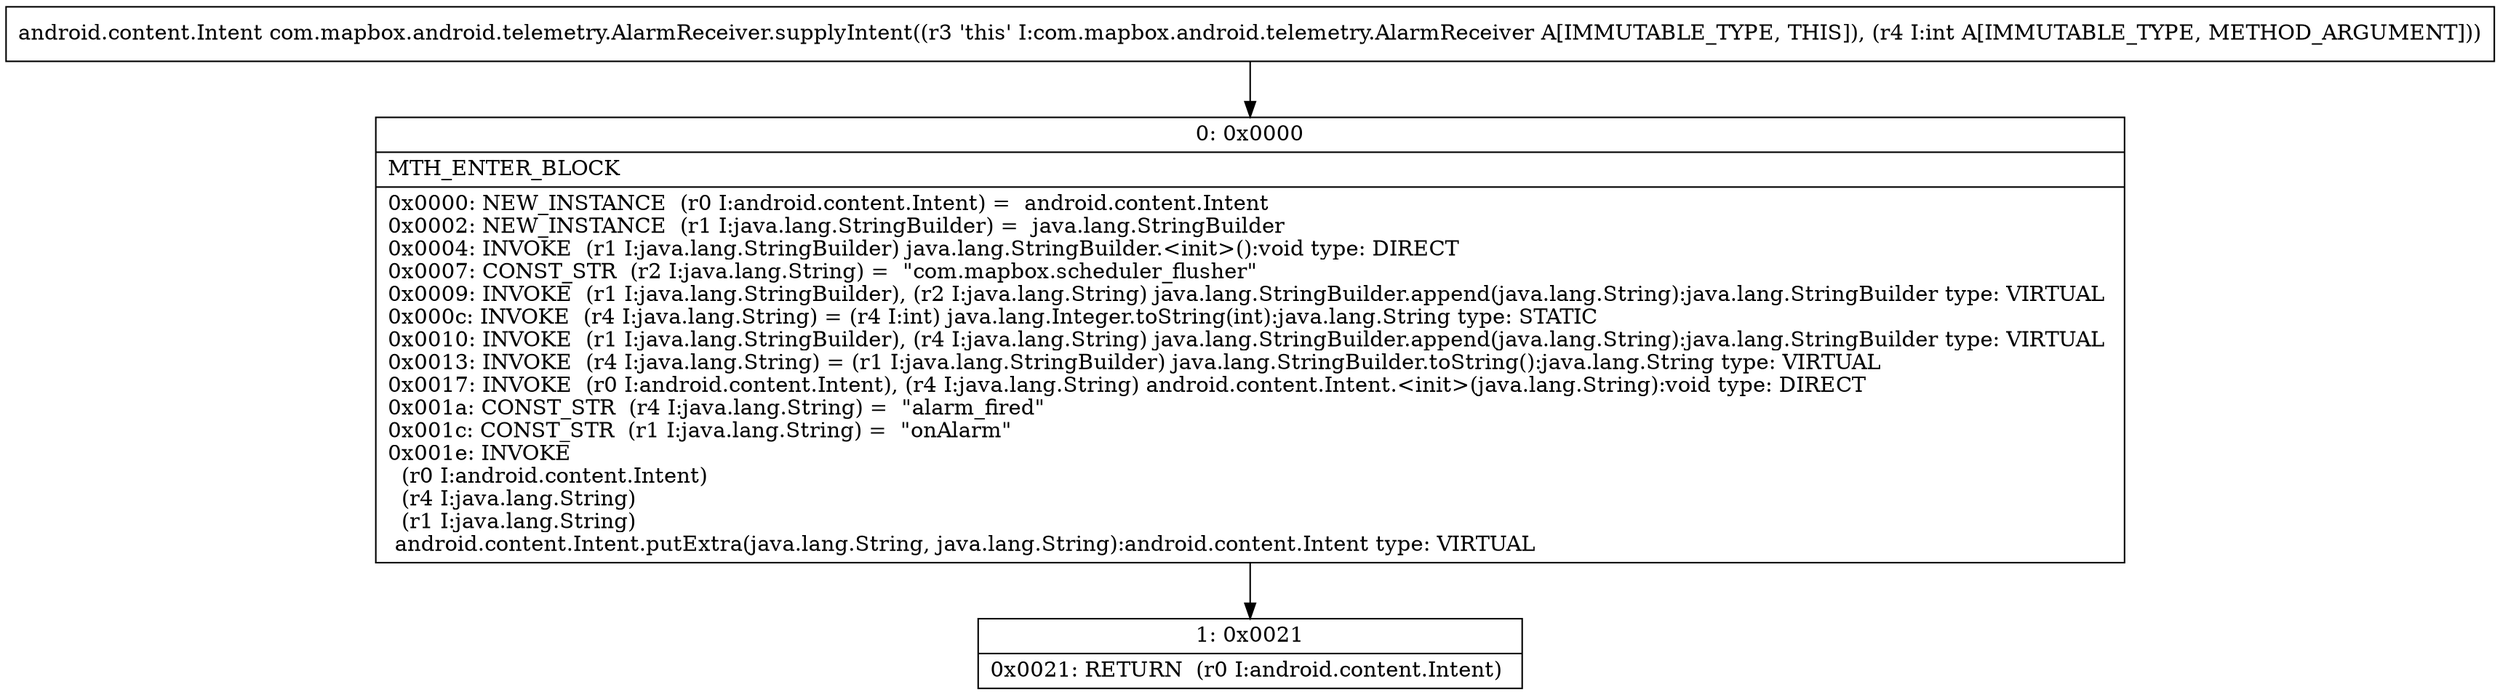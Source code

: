 digraph "CFG forcom.mapbox.android.telemetry.AlarmReceiver.supplyIntent(I)Landroid\/content\/Intent;" {
Node_0 [shape=record,label="{0\:\ 0x0000|MTH_ENTER_BLOCK\l|0x0000: NEW_INSTANCE  (r0 I:android.content.Intent) =  android.content.Intent \l0x0002: NEW_INSTANCE  (r1 I:java.lang.StringBuilder) =  java.lang.StringBuilder \l0x0004: INVOKE  (r1 I:java.lang.StringBuilder) java.lang.StringBuilder.\<init\>():void type: DIRECT \l0x0007: CONST_STR  (r2 I:java.lang.String) =  \"com.mapbox.scheduler_flusher\" \l0x0009: INVOKE  (r1 I:java.lang.StringBuilder), (r2 I:java.lang.String) java.lang.StringBuilder.append(java.lang.String):java.lang.StringBuilder type: VIRTUAL \l0x000c: INVOKE  (r4 I:java.lang.String) = (r4 I:int) java.lang.Integer.toString(int):java.lang.String type: STATIC \l0x0010: INVOKE  (r1 I:java.lang.StringBuilder), (r4 I:java.lang.String) java.lang.StringBuilder.append(java.lang.String):java.lang.StringBuilder type: VIRTUAL \l0x0013: INVOKE  (r4 I:java.lang.String) = (r1 I:java.lang.StringBuilder) java.lang.StringBuilder.toString():java.lang.String type: VIRTUAL \l0x0017: INVOKE  (r0 I:android.content.Intent), (r4 I:java.lang.String) android.content.Intent.\<init\>(java.lang.String):void type: DIRECT \l0x001a: CONST_STR  (r4 I:java.lang.String) =  \"alarm_fired\" \l0x001c: CONST_STR  (r1 I:java.lang.String) =  \"onAlarm\" \l0x001e: INVOKE  \l  (r0 I:android.content.Intent)\l  (r4 I:java.lang.String)\l  (r1 I:java.lang.String)\l android.content.Intent.putExtra(java.lang.String, java.lang.String):android.content.Intent type: VIRTUAL \l}"];
Node_1 [shape=record,label="{1\:\ 0x0021|0x0021: RETURN  (r0 I:android.content.Intent) \l}"];
MethodNode[shape=record,label="{android.content.Intent com.mapbox.android.telemetry.AlarmReceiver.supplyIntent((r3 'this' I:com.mapbox.android.telemetry.AlarmReceiver A[IMMUTABLE_TYPE, THIS]), (r4 I:int A[IMMUTABLE_TYPE, METHOD_ARGUMENT])) }"];
MethodNode -> Node_0;
Node_0 -> Node_1;
}

